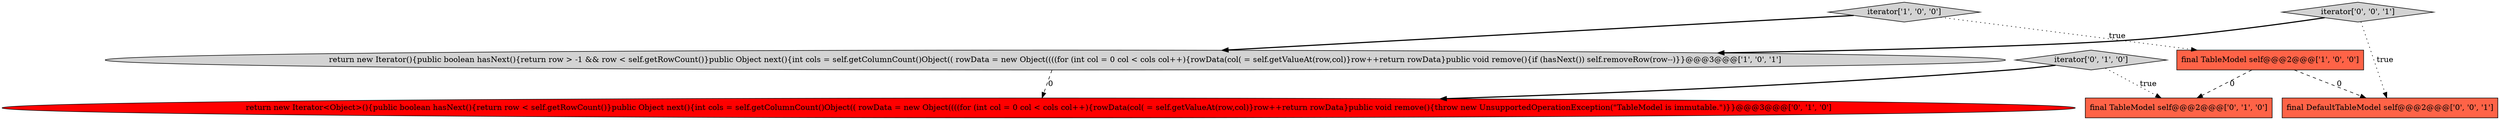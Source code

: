 digraph {
4 [style = filled, label = "final TableModel self@@@2@@@['0', '1', '0']", fillcolor = tomato, shape = box image = "AAA1AAABBB2BBB"];
1 [style = filled, label = "return new Iterator(){public boolean hasNext(){return row > -1 && row < self.getRowCount()}public Object next(){int cols = self.getColumnCount()Object(( rowData = new Object((((for (int col = 0 col < cols col++){rowData(col( = self.getValueAt(row,col)}row++return rowData}public void remove(){if (hasNext()) self.removeRow(row--)}}@@@3@@@['1', '0', '1']", fillcolor = lightgray, shape = ellipse image = "AAA0AAABBB1BBB"];
5 [style = filled, label = "iterator['0', '1', '0']", fillcolor = lightgray, shape = diamond image = "AAA0AAABBB2BBB"];
7 [style = filled, label = "iterator['0', '0', '1']", fillcolor = lightgray, shape = diamond image = "AAA0AAABBB3BBB"];
2 [style = filled, label = "iterator['1', '0', '0']", fillcolor = lightgray, shape = diamond image = "AAA0AAABBB1BBB"];
3 [style = filled, label = "return new Iterator<Object>(){public boolean hasNext(){return row < self.getRowCount()}public Object next(){int cols = self.getColumnCount()Object(( rowData = new Object((((for (int col = 0 col < cols col++){rowData(col( = self.getValueAt(row,col)}row++return rowData}public void remove(){throw new UnsupportedOperationException(\"TableModel is immutable.\")}}@@@3@@@['0', '1', '0']", fillcolor = red, shape = ellipse image = "AAA1AAABBB2BBB"];
6 [style = filled, label = "final DefaultTableModel self@@@2@@@['0', '0', '1']", fillcolor = tomato, shape = box image = "AAA0AAABBB3BBB"];
0 [style = filled, label = "final TableModel self@@@2@@@['1', '0', '0']", fillcolor = tomato, shape = box image = "AAA1AAABBB1BBB"];
5->3 [style = bold, label=""];
7->6 [style = dotted, label="true"];
0->4 [style = dashed, label="0"];
2->0 [style = dotted, label="true"];
7->1 [style = bold, label=""];
1->3 [style = dashed, label="0"];
2->1 [style = bold, label=""];
5->4 [style = dotted, label="true"];
0->6 [style = dashed, label="0"];
}
